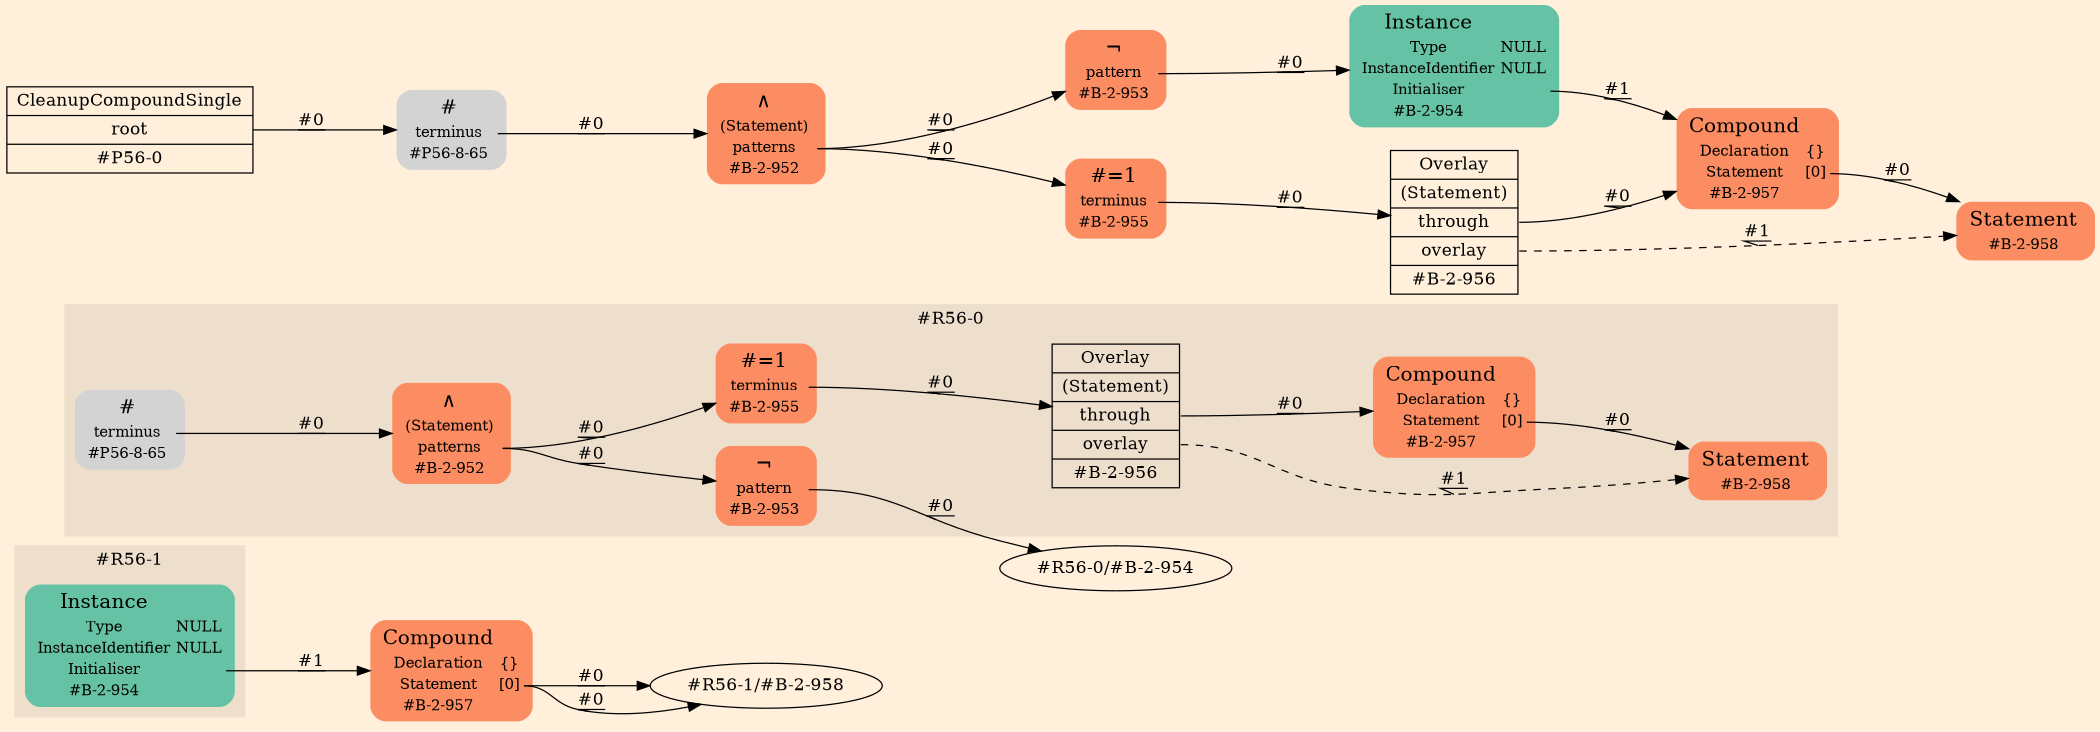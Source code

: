 digraph Inferno {
graph [
rankdir = "LR"
ranksep = 1.0
size = "14,20"
bgcolor = antiquewhite1
color = black
fontcolor = black
];
node [
];
subgraph "cluster#R56-1" {
label = "#R56-1"
style = "filled"
color = antiquewhite2
"#R56-1/#B-2-954" [
shape = "plaintext"
fillcolor = "/set28/1"
label = <<TABLE BORDER="0" CELLBORDER="0" CELLSPACING="0">
 <TR>
  <TD><FONT POINT-SIZE="16.0">Instance</FONT></TD>
  <TD></TD>
 </TR>
 <TR>
  <TD>Type</TD>
  <TD PORT="port0">NULL</TD>
 </TR>
 <TR>
  <TD>InstanceIdentifier</TD>
  <TD PORT="port1">NULL</TD>
 </TR>
 <TR>
  <TD>Initialiser</TD>
  <TD PORT="port2"></TD>
 </TR>
 <TR>
  <TD>#B-2-954</TD>
  <TD PORT="port3"></TD>
 </TR>
</TABLE>>
style = "rounded,filled"
fontsize = "12"
];
}
"#R56-1/#B-2-957" [
shape = "plaintext"
fillcolor = "/set28/2"
label = <<TABLE BORDER="0" CELLBORDER="0" CELLSPACING="0">
 <TR>
  <TD><FONT POINT-SIZE="16.0">Compound</FONT></TD>
  <TD></TD>
 </TR>
 <TR>
  <TD>Declaration</TD>
  <TD PORT="port0">{}</TD>
 </TR>
 <TR>
  <TD>Statement</TD>
  <TD PORT="port1">[0]</TD>
 </TR>
 <TR>
  <TD>#B-2-957</TD>
  <TD PORT="port2"></TD>
 </TR>
</TABLE>>
style = "rounded,filled"
fontsize = "12"
];
"#R56-1/#B-2-957":port1 -> "#R56-1/#B-2-958" [style="solid"
label = "#0"
decorate = true
color = black
fontcolor = black
];
"#R56-1/#B-2-954":port2 -> "#R56-1/#B-2-957" [style="solid"
label = "#1"
decorate = true
color = black
fontcolor = black
];
"#R56-1/#B-2-957":port1 -> "#R56-1/#B-2-958" [style="solid"
label = "#0"
decorate = true
color = black
fontcolor = black
];
subgraph "cluster#R56-0" {
label = "#R56-0"
style = "filled"
color = antiquewhite2
"#R56-0/#B-2-952" [
shape = "plaintext"
fillcolor = "/set28/2"
label = <<TABLE BORDER="0" CELLBORDER="0" CELLSPACING="0">
 <TR>
  <TD><FONT POINT-SIZE="16.0">∧</FONT></TD>
  <TD></TD>
 </TR>
 <TR>
  <TD>(Statement)</TD>
  <TD PORT="port0"></TD>
 </TR>
 <TR>
  <TD>patterns</TD>
  <TD PORT="port1"></TD>
 </TR>
 <TR>
  <TD>#B-2-952</TD>
  <TD PORT="port2"></TD>
 </TR>
</TABLE>>
style = "rounded,filled"
fontsize = "12"
];
"#R56-0/#P56-8-65" [
shape = "plaintext"
label = <<TABLE BORDER="0" CELLBORDER="0" CELLSPACING="0">
 <TR>
  <TD><FONT POINT-SIZE="16.0">#</FONT></TD>
  <TD></TD>
 </TR>
 <TR>
  <TD>terminus</TD>
  <TD PORT="port0"></TD>
 </TR>
 <TR>
  <TD>#P56-8-65</TD>
  <TD PORT="port1"></TD>
 </TR>
</TABLE>>
style = "rounded,filled"
fontsize = "12"
];
"#R56-0/#B-2-953" [
shape = "plaintext"
fillcolor = "/set28/2"
label = <<TABLE BORDER="0" CELLBORDER="0" CELLSPACING="0">
 <TR>
  <TD><FONT POINT-SIZE="16.0">¬</FONT></TD>
  <TD></TD>
 </TR>
 <TR>
  <TD>pattern</TD>
  <TD PORT="port0"></TD>
 </TR>
 <TR>
  <TD>#B-2-953</TD>
  <TD PORT="port1"></TD>
 </TR>
</TABLE>>
style = "rounded,filled"
fontsize = "12"
];
"#R56-0/#B-2-955" [
shape = "plaintext"
fillcolor = "/set28/2"
label = <<TABLE BORDER="0" CELLBORDER="0" CELLSPACING="0">
 <TR>
  <TD><FONT POINT-SIZE="16.0">#=1</FONT></TD>
  <TD></TD>
 </TR>
 <TR>
  <TD>terminus</TD>
  <TD PORT="port0"></TD>
 </TR>
 <TR>
  <TD>#B-2-955</TD>
  <TD PORT="port1"></TD>
 </TR>
</TABLE>>
style = "rounded,filled"
fontsize = "12"
];
"#R56-0/#B-2-957" [
shape = "plaintext"
fillcolor = "/set28/2"
label = <<TABLE BORDER="0" CELLBORDER="0" CELLSPACING="0">
 <TR>
  <TD><FONT POINT-SIZE="16.0">Compound</FONT></TD>
  <TD></TD>
 </TR>
 <TR>
  <TD>Declaration</TD>
  <TD PORT="port0">{}</TD>
 </TR>
 <TR>
  <TD>Statement</TD>
  <TD PORT="port1">[0]</TD>
 </TR>
 <TR>
  <TD>#B-2-957</TD>
  <TD PORT="port2"></TD>
 </TR>
</TABLE>>
style = "rounded,filled"
fontsize = "12"
];
"#R56-0/#B-2-956" [
shape = "record"
fillcolor = antiquewhite2
label = "<fixed> Overlay | <port0> (Statement) | <port1> through | <port2> overlay | <port3> #B-2-956"
style = "filled"
fontsize = "14"
color = black
fontcolor = black
];
"#R56-0/#B-2-958" [
shape = "plaintext"
fillcolor = "/set28/2"
label = <<TABLE BORDER="0" CELLBORDER="0" CELLSPACING="0">
 <TR>
  <TD><FONT POINT-SIZE="16.0">Statement</FONT></TD>
  <TD></TD>
 </TR>
 <TR>
  <TD>#B-2-958</TD>
  <TD PORT="port0"></TD>
 </TR>
</TABLE>>
style = "rounded,filled"
fontsize = "12"
];
}
"#R56-0/#B-2-952":port1 -> "#R56-0/#B-2-955" [style="solid"
label = "#0"
decorate = true
color = black
fontcolor = black
];
"#R56-0/#B-2-952":port1 -> "#R56-0/#B-2-953" [style="solid"
label = "#0"
decorate = true
color = black
fontcolor = black
];
"#R56-0/#P56-8-65":port0 -> "#R56-0/#B-2-952" [style="solid"
label = "#0"
decorate = true
color = black
fontcolor = black
];
"#R56-0/#B-2-953":port0 -> "#R56-0/#B-2-954" [style="solid"
label = "#0"
decorate = true
color = black
fontcolor = black
];
"#R56-0/#B-2-955":port0 -> "#R56-0/#B-2-956" [style="solid"
label = "#0"
decorate = true
color = black
fontcolor = black
];
"#R56-0/#B-2-957":port1 -> "#R56-0/#B-2-958" [style="solid"
label = "#0"
decorate = true
color = black
fontcolor = black
];
"#R56-0/#B-2-956":port1 -> "#R56-0/#B-2-957" [style="solid"
label = "#0"
decorate = true
color = black
fontcolor = black
];
"#R56-0/#B-2-956":port2 -> "#R56-0/#B-2-958" [style="dashed"
label = "#1"
decorate = true
color = black
fontcolor = black
];
"CR#P56-0" [
shape = "record"
fillcolor = antiquewhite1
label = "<fixed> CleanupCompoundSingle | <port0> root | <port1> #P56-0"
style = "filled"
fontsize = "14"
color = black
fontcolor = black
];
"#P56-8-65" [
shape = "plaintext"
label = <<TABLE BORDER="0" CELLBORDER="0" CELLSPACING="0">
 <TR>
  <TD><FONT POINT-SIZE="16.0">#</FONT></TD>
  <TD></TD>
 </TR>
 <TR>
  <TD>terminus</TD>
  <TD PORT="port0"></TD>
 </TR>
 <TR>
  <TD>#P56-8-65</TD>
  <TD PORT="port1"></TD>
 </TR>
</TABLE>>
style = "rounded,filled"
fontsize = "12"
];
"#B-2-952" [
shape = "plaintext"
fillcolor = "/set28/2"
label = <<TABLE BORDER="0" CELLBORDER="0" CELLSPACING="0">
 <TR>
  <TD><FONT POINT-SIZE="16.0">∧</FONT></TD>
  <TD></TD>
 </TR>
 <TR>
  <TD>(Statement)</TD>
  <TD PORT="port0"></TD>
 </TR>
 <TR>
  <TD>patterns</TD>
  <TD PORT="port1"></TD>
 </TR>
 <TR>
  <TD>#B-2-952</TD>
  <TD PORT="port2"></TD>
 </TR>
</TABLE>>
style = "rounded,filled"
fontsize = "12"
];
"#B-2-955" [
shape = "plaintext"
fillcolor = "/set28/2"
label = <<TABLE BORDER="0" CELLBORDER="0" CELLSPACING="0">
 <TR>
  <TD><FONT POINT-SIZE="16.0">#=1</FONT></TD>
  <TD></TD>
 </TR>
 <TR>
  <TD>terminus</TD>
  <TD PORT="port0"></TD>
 </TR>
 <TR>
  <TD>#B-2-955</TD>
  <TD PORT="port1"></TD>
 </TR>
</TABLE>>
style = "rounded,filled"
fontsize = "12"
];
"#B-2-956" [
shape = "record"
fillcolor = antiquewhite1
label = "<fixed> Overlay | <port0> (Statement) | <port1> through | <port2> overlay | <port3> #B-2-956"
style = "filled"
fontsize = "14"
color = black
fontcolor = black
];
"#B-2-957" [
shape = "plaintext"
fillcolor = "/set28/2"
label = <<TABLE BORDER="0" CELLBORDER="0" CELLSPACING="0">
 <TR>
  <TD><FONT POINT-SIZE="16.0">Compound</FONT></TD>
  <TD></TD>
 </TR>
 <TR>
  <TD>Declaration</TD>
  <TD PORT="port0">{}</TD>
 </TR>
 <TR>
  <TD>Statement</TD>
  <TD PORT="port1">[0]</TD>
 </TR>
 <TR>
  <TD>#B-2-957</TD>
  <TD PORT="port2"></TD>
 </TR>
</TABLE>>
style = "rounded,filled"
fontsize = "12"
];
"#B-2-958" [
shape = "plaintext"
fillcolor = "/set28/2"
label = <<TABLE BORDER="0" CELLBORDER="0" CELLSPACING="0">
 <TR>
  <TD><FONT POINT-SIZE="16.0">Statement</FONT></TD>
  <TD></TD>
 </TR>
 <TR>
  <TD>#B-2-958</TD>
  <TD PORT="port0"></TD>
 </TR>
</TABLE>>
style = "rounded,filled"
fontsize = "12"
];
"#B-2-953" [
shape = "plaintext"
fillcolor = "/set28/2"
label = <<TABLE BORDER="0" CELLBORDER="0" CELLSPACING="0">
 <TR>
  <TD><FONT POINT-SIZE="16.0">¬</FONT></TD>
  <TD></TD>
 </TR>
 <TR>
  <TD>pattern</TD>
  <TD PORT="port0"></TD>
 </TR>
 <TR>
  <TD>#B-2-953</TD>
  <TD PORT="port1"></TD>
 </TR>
</TABLE>>
style = "rounded,filled"
fontsize = "12"
];
"#B-2-954" [
shape = "plaintext"
fillcolor = "/set28/1"
label = <<TABLE BORDER="0" CELLBORDER="0" CELLSPACING="0">
 <TR>
  <TD><FONT POINT-SIZE="16.0">Instance</FONT></TD>
  <TD></TD>
 </TR>
 <TR>
  <TD>Type</TD>
  <TD PORT="port0">NULL</TD>
 </TR>
 <TR>
  <TD>InstanceIdentifier</TD>
  <TD PORT="port1">NULL</TD>
 </TR>
 <TR>
  <TD>Initialiser</TD>
  <TD PORT="port2"></TD>
 </TR>
 <TR>
  <TD>#B-2-954</TD>
  <TD PORT="port3"></TD>
 </TR>
</TABLE>>
style = "rounded,filled"
fontsize = "12"
];
"CR#P56-0":port0 -> "#P56-8-65" [style="solid"
label = "#0"
decorate = true
color = black
fontcolor = black
];
"#P56-8-65":port0 -> "#B-2-952" [style="solid"
label = "#0"
decorate = true
color = black
fontcolor = black
];
"#B-2-952":port1 -> "#B-2-955" [style="solid"
label = "#0"
decorate = true
color = black
fontcolor = black
];
"#B-2-952":port1 -> "#B-2-953" [style="solid"
label = "#0"
decorate = true
color = black
fontcolor = black
];
"#B-2-955":port0 -> "#B-2-956" [style="solid"
label = "#0"
decorate = true
color = black
fontcolor = black
];
"#B-2-956":port1 -> "#B-2-957" [style="solid"
label = "#0"
decorate = true
color = black
fontcolor = black
];
"#B-2-956":port2 -> "#B-2-958" [style="dashed"
label = "#1"
decorate = true
color = black
fontcolor = black
];
"#B-2-957":port1 -> "#B-2-958" [style="solid"
label = "#0"
decorate = true
color = black
fontcolor = black
];
"#B-2-953":port0 -> "#B-2-954" [style="solid"
label = "#0"
decorate = true
color = black
fontcolor = black
];
"#B-2-954":port2 -> "#B-2-957" [style="solid"
label = "#1"
decorate = true
color = black
fontcolor = black
];
}
